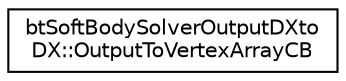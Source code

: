 digraph "Graphical Class Hierarchy"
{
  edge [fontname="Helvetica",fontsize="10",labelfontname="Helvetica",labelfontsize="10"];
  node [fontname="Helvetica",fontsize="10",shape=record];
  rankdir="LR";
  Node1 [label="btSoftBodySolverOutputDXto\lDX::OutputToVertexArrayCB",height=0.2,width=0.4,color="black", fillcolor="white", style="filled",URL="$structbt_soft_body_solver_output_d_xto_d_x_1_1_output_to_vertex_array_c_b.html"];
}
